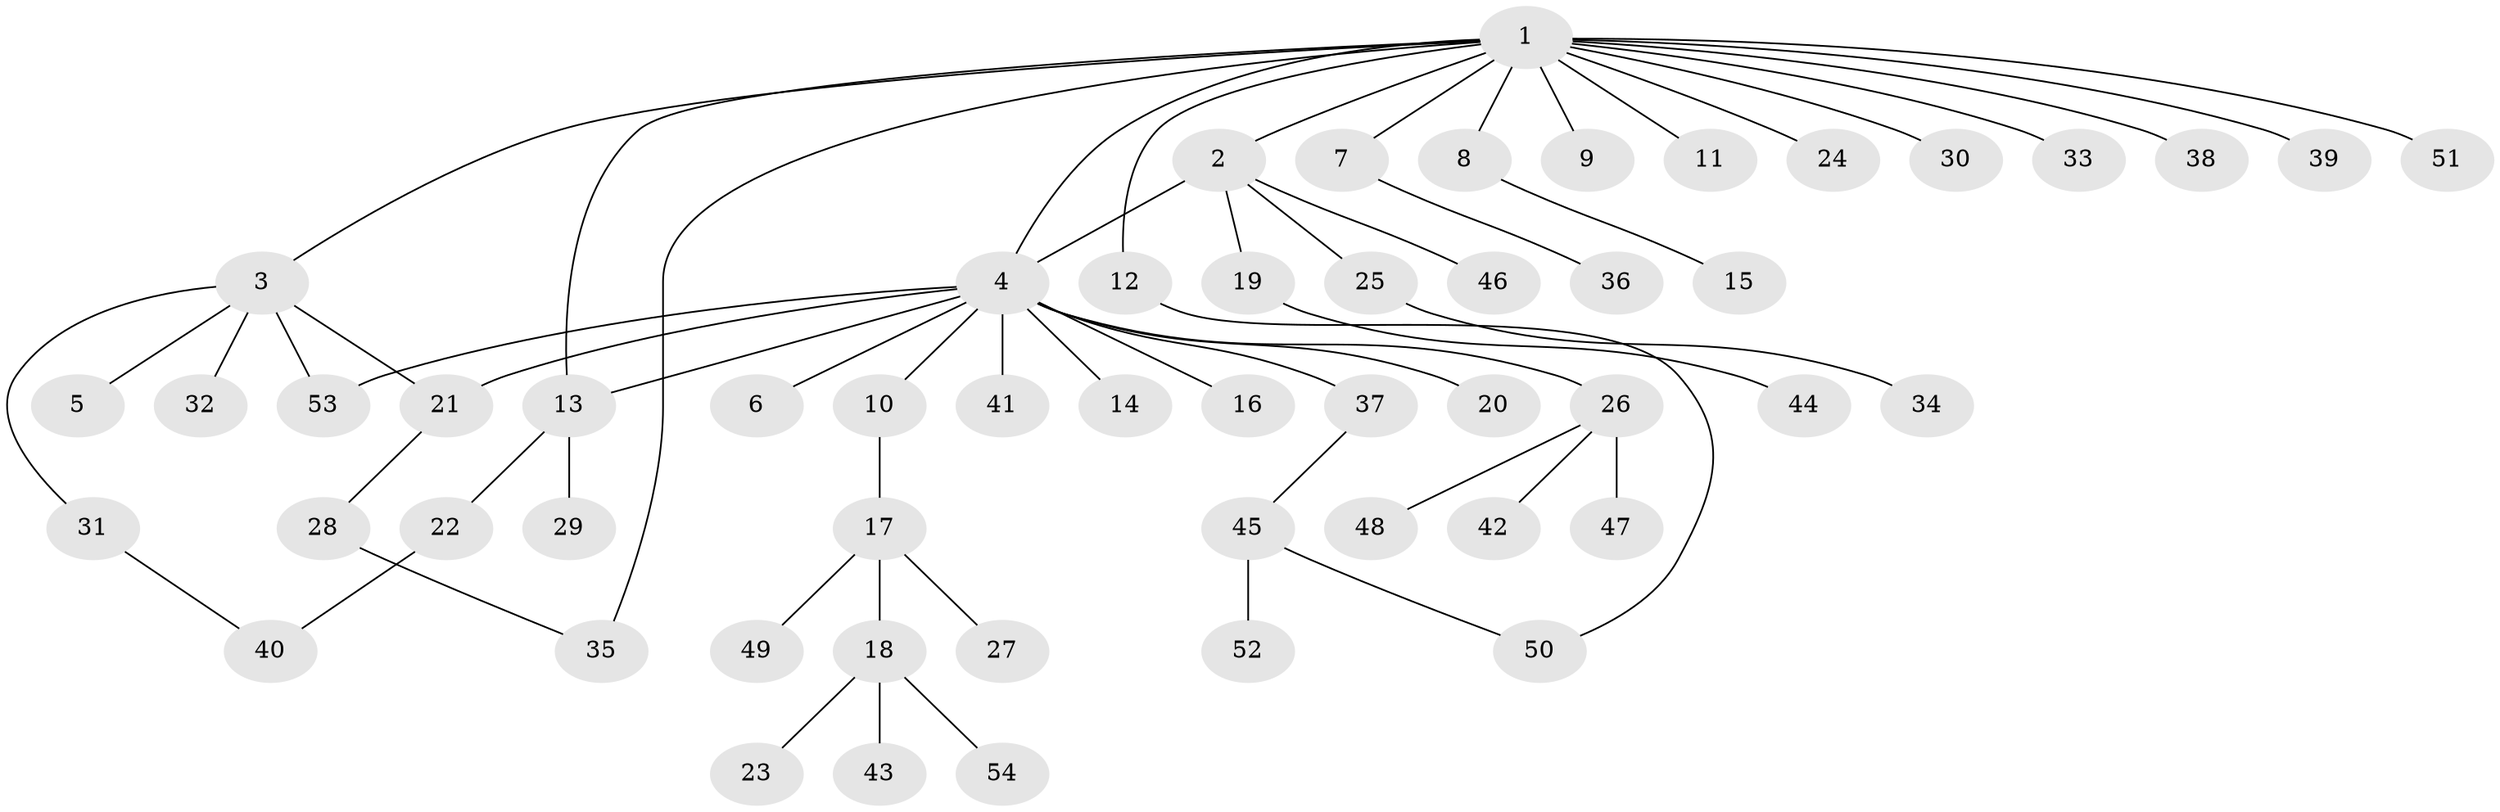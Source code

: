 // Generated by graph-tools (version 1.1) at 2025/49/03/09/25 03:49:58]
// undirected, 54 vertices, 60 edges
graph export_dot {
graph [start="1"]
  node [color=gray90,style=filled];
  1;
  2;
  3;
  4;
  5;
  6;
  7;
  8;
  9;
  10;
  11;
  12;
  13;
  14;
  15;
  16;
  17;
  18;
  19;
  20;
  21;
  22;
  23;
  24;
  25;
  26;
  27;
  28;
  29;
  30;
  31;
  32;
  33;
  34;
  35;
  36;
  37;
  38;
  39;
  40;
  41;
  42;
  43;
  44;
  45;
  46;
  47;
  48;
  49;
  50;
  51;
  52;
  53;
  54;
  1 -- 2;
  1 -- 3;
  1 -- 4;
  1 -- 7;
  1 -- 8;
  1 -- 9;
  1 -- 11;
  1 -- 12;
  1 -- 13;
  1 -- 24;
  1 -- 30;
  1 -- 33;
  1 -- 35;
  1 -- 38;
  1 -- 39;
  1 -- 51;
  2 -- 4;
  2 -- 19;
  2 -- 25;
  2 -- 46;
  3 -- 5;
  3 -- 21;
  3 -- 31;
  3 -- 32;
  3 -- 53;
  4 -- 6;
  4 -- 10;
  4 -- 13;
  4 -- 14;
  4 -- 16;
  4 -- 20;
  4 -- 21;
  4 -- 26;
  4 -- 37;
  4 -- 41;
  4 -- 53;
  7 -- 36;
  8 -- 15;
  10 -- 17;
  12 -- 50;
  13 -- 22;
  13 -- 29;
  17 -- 18;
  17 -- 27;
  17 -- 49;
  18 -- 23;
  18 -- 43;
  18 -- 54;
  19 -- 44;
  21 -- 28;
  22 -- 40;
  25 -- 34;
  26 -- 42;
  26 -- 47;
  26 -- 48;
  28 -- 35;
  31 -- 40;
  37 -- 45;
  45 -- 50;
  45 -- 52;
}
